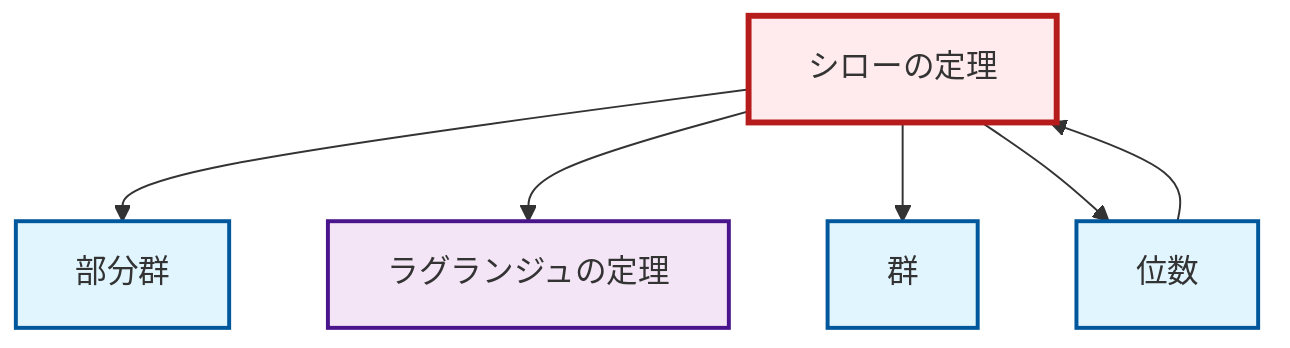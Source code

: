 graph TD
    classDef definition fill:#e1f5fe,stroke:#01579b,stroke-width:2px
    classDef theorem fill:#f3e5f5,stroke:#4a148c,stroke-width:2px
    classDef axiom fill:#fff3e0,stroke:#e65100,stroke-width:2px
    classDef example fill:#e8f5e9,stroke:#1b5e20,stroke-width:2px
    classDef current fill:#ffebee,stroke:#b71c1c,stroke-width:3px
    def-subgroup["部分群"]:::definition
    def-group["群"]:::definition
    thm-sylow["シローの定理"]:::theorem
    def-order["位数"]:::definition
    thm-lagrange["ラグランジュの定理"]:::theorem
    thm-sylow --> def-subgroup
    thm-sylow --> thm-lagrange
    def-order --> thm-sylow
    thm-sylow --> def-group
    thm-sylow --> def-order
    class thm-sylow current